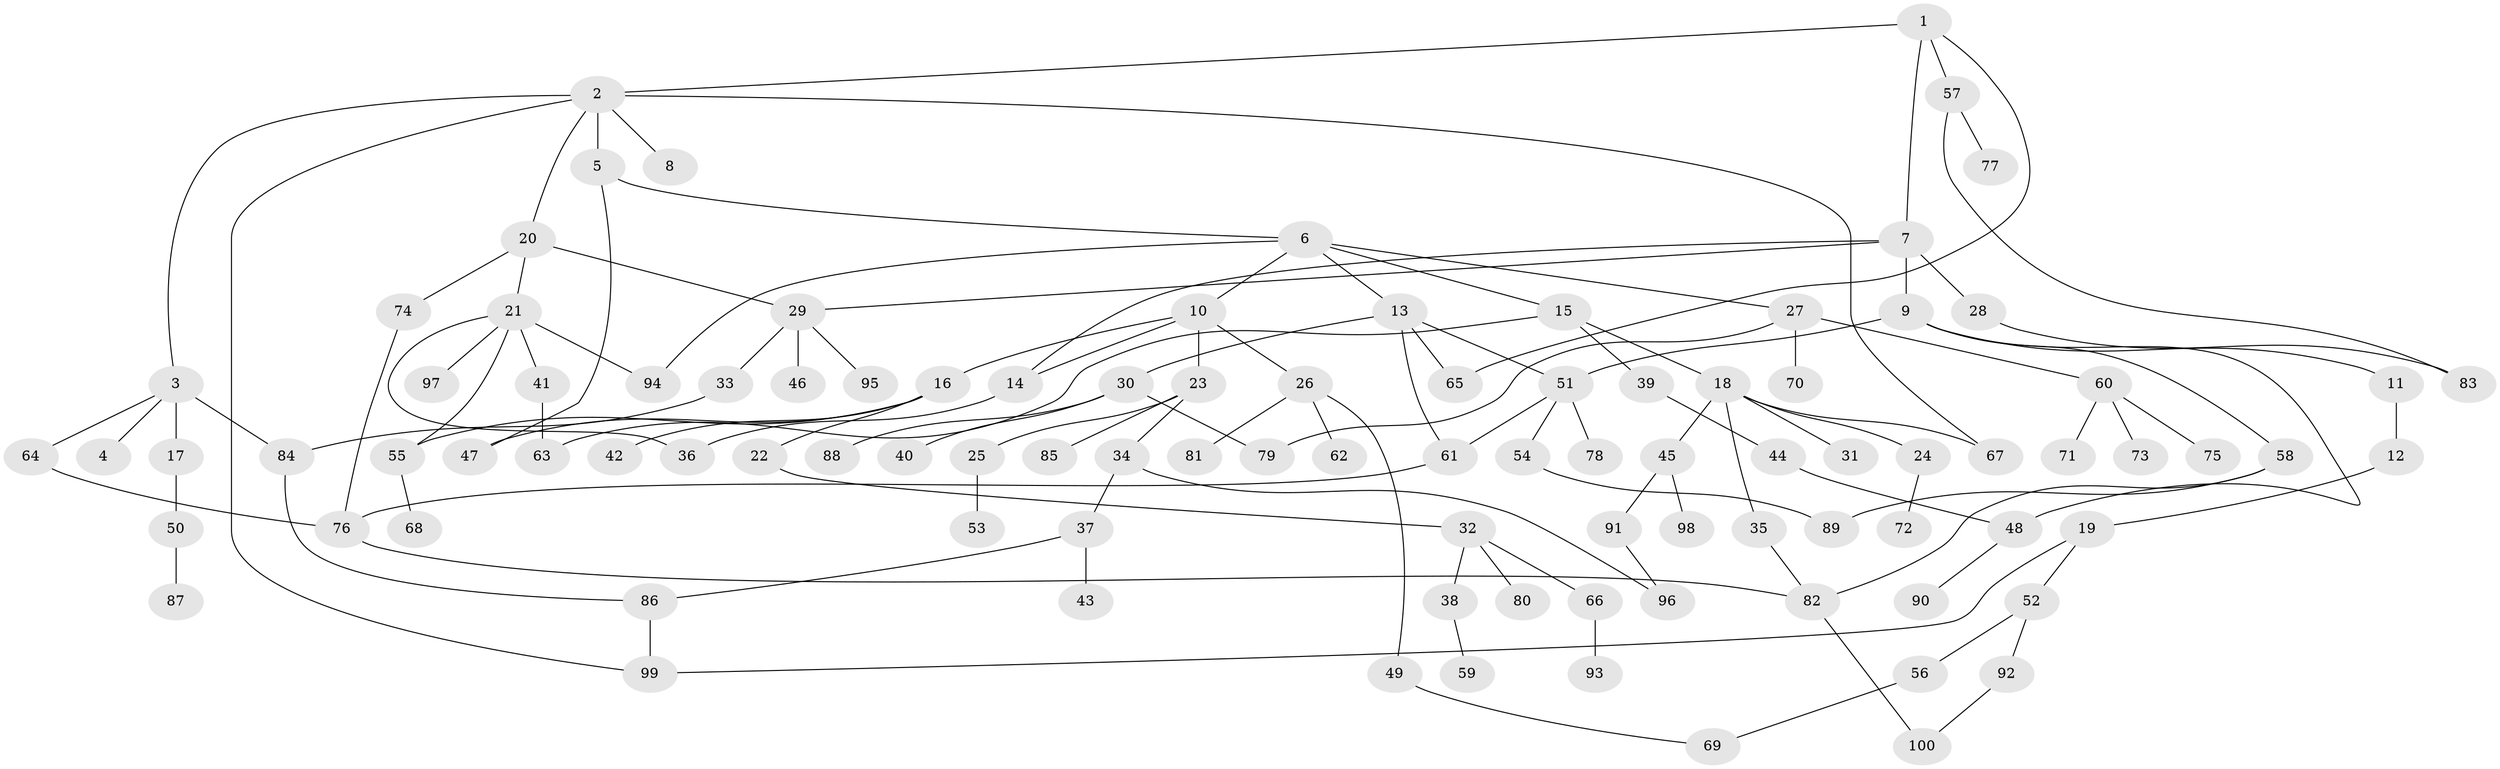 // Generated by graph-tools (version 1.1) at 2025/11/02/21/25 10:11:06]
// undirected, 100 vertices, 125 edges
graph export_dot {
graph [start="1"]
  node [color=gray90,style=filled];
  1;
  2;
  3;
  4;
  5;
  6;
  7;
  8;
  9;
  10;
  11;
  12;
  13;
  14;
  15;
  16;
  17;
  18;
  19;
  20;
  21;
  22;
  23;
  24;
  25;
  26;
  27;
  28;
  29;
  30;
  31;
  32;
  33;
  34;
  35;
  36;
  37;
  38;
  39;
  40;
  41;
  42;
  43;
  44;
  45;
  46;
  47;
  48;
  49;
  50;
  51;
  52;
  53;
  54;
  55;
  56;
  57;
  58;
  59;
  60;
  61;
  62;
  63;
  64;
  65;
  66;
  67;
  68;
  69;
  70;
  71;
  72;
  73;
  74;
  75;
  76;
  77;
  78;
  79;
  80;
  81;
  82;
  83;
  84;
  85;
  86;
  87;
  88;
  89;
  90;
  91;
  92;
  93;
  94;
  95;
  96;
  97;
  98;
  99;
  100;
  1 -- 2;
  1 -- 7;
  1 -- 57;
  1 -- 65;
  2 -- 3;
  2 -- 5;
  2 -- 8;
  2 -- 20;
  2 -- 67;
  2 -- 99;
  3 -- 4;
  3 -- 17;
  3 -- 64;
  3 -- 84;
  5 -- 6;
  5 -- 47;
  6 -- 10;
  6 -- 13;
  6 -- 15;
  6 -- 27;
  6 -- 94;
  7 -- 9;
  7 -- 28;
  7 -- 14;
  7 -- 29;
  9 -- 11;
  9 -- 48;
  9 -- 51;
  9 -- 58;
  10 -- 14;
  10 -- 16;
  10 -- 23;
  10 -- 26;
  11 -- 12;
  12 -- 19;
  13 -- 30;
  13 -- 65;
  13 -- 61;
  13 -- 51;
  14 -- 36;
  15 -- 18;
  15 -- 39;
  15 -- 63;
  16 -- 22;
  16 -- 42;
  16 -- 55;
  16 -- 47;
  17 -- 50;
  18 -- 24;
  18 -- 31;
  18 -- 35;
  18 -- 45;
  18 -- 67;
  19 -- 52;
  19 -- 99;
  20 -- 21;
  20 -- 29;
  20 -- 74;
  21 -- 41;
  21 -- 55;
  21 -- 97;
  21 -- 36;
  21 -- 94;
  22 -- 32;
  23 -- 25;
  23 -- 34;
  23 -- 85;
  24 -- 72;
  25 -- 53;
  26 -- 49;
  26 -- 62;
  26 -- 81;
  27 -- 60;
  27 -- 70;
  27 -- 79;
  28 -- 83;
  29 -- 33;
  29 -- 46;
  29 -- 95;
  30 -- 40;
  30 -- 88;
  30 -- 79;
  32 -- 38;
  32 -- 66;
  32 -- 80;
  33 -- 84;
  34 -- 37;
  34 -- 96;
  35 -- 82;
  37 -- 43;
  37 -- 86;
  38 -- 59;
  39 -- 44;
  41 -- 63;
  44 -- 48;
  45 -- 91;
  45 -- 98;
  48 -- 90;
  49 -- 69;
  50 -- 87;
  51 -- 54;
  51 -- 61;
  51 -- 78;
  52 -- 56;
  52 -- 92;
  54 -- 89;
  55 -- 68;
  56 -- 69;
  57 -- 77;
  57 -- 83;
  58 -- 89;
  58 -- 82;
  60 -- 71;
  60 -- 73;
  60 -- 75;
  61 -- 76;
  64 -- 76;
  66 -- 93;
  74 -- 76;
  76 -- 82;
  82 -- 100;
  84 -- 86;
  86 -- 99;
  91 -- 96;
  92 -- 100;
}
